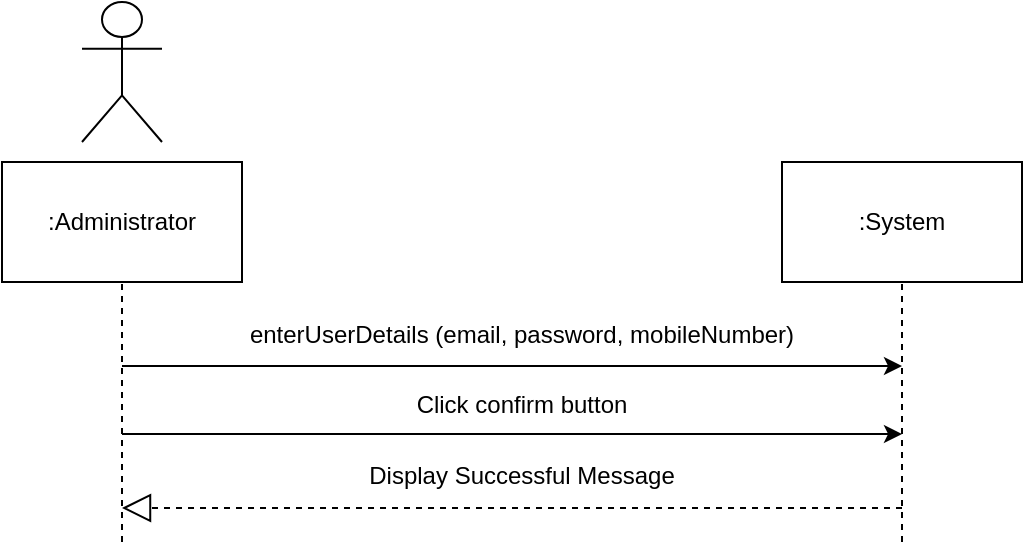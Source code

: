 <mxfile version="10.6.7" type="google"><diagram id="z8lN14_JPx8WmNwbo5b5" name="Page-1"><mxGraphModel dx="840" dy="452" grid="1" gridSize="10" guides="1" tooltips="1" connect="1" arrows="1" fold="1" page="1" pageScale="1" pageWidth="850" pageHeight="1100" math="0" shadow="0"><root><mxCell id="0"/><mxCell id="1" parent="0"/><mxCell id="kyThbDXKvuXFCQd_Ebxs-1" value="" style="endArrow=none;dashed=1;html=1;entryX=0.5;entryY=1;entryDx=0;entryDy=0;" parent="1" target="kyThbDXKvuXFCQd_Ebxs-3" edge="1"><mxGeometry width="50" height="50" relative="1" as="geometry"><mxPoint x="270" y="310" as="sourcePoint"/><mxPoint x="269.5" y="170" as="targetPoint"/></mxGeometry></mxCell><mxCell id="kyThbDXKvuXFCQd_Ebxs-2" value="Actor" style="shape=umlActor;verticalLabelPosition=bottom;labelBackgroundColor=#ffffff;verticalAlign=top;html=1;outlineConnect=0;noLabel=1;" parent="1" vertex="1"><mxGeometry x="250" y="40" width="40" height="70" as="geometry"/></mxCell><mxCell id="kyThbDXKvuXFCQd_Ebxs-3" value=":Administrator" style="rounded=0;whiteSpace=wrap;html=1;" parent="1" vertex="1"><mxGeometry x="210" y="120" width="120" height="60" as="geometry"/></mxCell><mxCell id="kyThbDXKvuXFCQd_Ebxs-4" value=":System" style="rounded=0;whiteSpace=wrap;html=1;" parent="1" vertex="1"><mxGeometry x="600" y="120" width="120" height="60" as="geometry"/></mxCell><mxCell id="kyThbDXKvuXFCQd_Ebxs-5" value="" style="endArrow=none;dashed=1;html=1;entryX=0.5;entryY=1;entryDx=0;entryDy=0;" parent="1" target="kyThbDXKvuXFCQd_Ebxs-4" edge="1"><mxGeometry width="50" height="50" relative="1" as="geometry"><mxPoint x="660" y="310" as="sourcePoint"/><mxPoint x="700" y="190" as="targetPoint"/></mxGeometry></mxCell><mxCell id="kyThbDXKvuXFCQd_Ebxs-6" value="" style="endArrow=classic;html=1;fontSize=12;" parent="1" edge="1"><mxGeometry width="50" height="50" relative="1" as="geometry"><mxPoint x="270" y="222" as="sourcePoint"/><mxPoint x="660" y="222" as="targetPoint"/></mxGeometry></mxCell><mxCell id="kyThbDXKvuXFCQd_Ebxs-7" value="enterUserDetails (email, password, mobileNumber)" style="text;align=center;fontStyle=0;verticalAlign=middle;spacingLeft=3;spacingRight=3;strokeColor=none;rotatable=0;points=[[0,0.5],[1,0.5]];portConstraint=eastwest;fontSize=12;" parent="1" vertex="1"><mxGeometry x="430" y="205" width="80" as="geometry"/></mxCell><mxCell id="kyThbDXKvuXFCQd_Ebxs-8" value="" style="endArrow=classic;html=1;fontSize=12;" parent="1" edge="1"><mxGeometry width="50" height="50" relative="1" as="geometry"><mxPoint x="270" y="256" as="sourcePoint"/><mxPoint x="660" y="256" as="targetPoint"/></mxGeometry></mxCell><mxCell id="kyThbDXKvuXFCQd_Ebxs-9" value="Click confirm button" style="text;align=center;fontStyle=0;verticalAlign=middle;spacingLeft=3;spacingRight=3;strokeColor=none;rotatable=0;points=[[0,0.5],[1,0.5]];portConstraint=eastwest;fontSize=12;" parent="1" vertex="1"><mxGeometry x="430" y="240" width="80" as="geometry"/></mxCell><mxCell id="kyThbDXKvuXFCQd_Ebxs-10" value="Display Successful Message&#10;" style="text;align=center;fontStyle=0;verticalAlign=middle;spacingLeft=3;spacingRight=3;strokeColor=none;rotatable=0;points=[[0,0.5],[1,0.5]];portConstraint=eastwest;fontSize=12;" parent="1" vertex="1"><mxGeometry x="430" y="278" width="80" height="10" as="geometry"/></mxCell><mxCell id="kyThbDXKvuXFCQd_Ebxs-11" value="" style="endArrow=block;dashed=1;endFill=0;endSize=12;html=1;" parent="1" edge="1"><mxGeometry width="160" relative="1" as="geometry"><mxPoint x="660" y="293" as="sourcePoint"/><mxPoint x="270" y="293" as="targetPoint"/></mxGeometry></mxCell></root></mxGraphModel></diagram></mxfile>